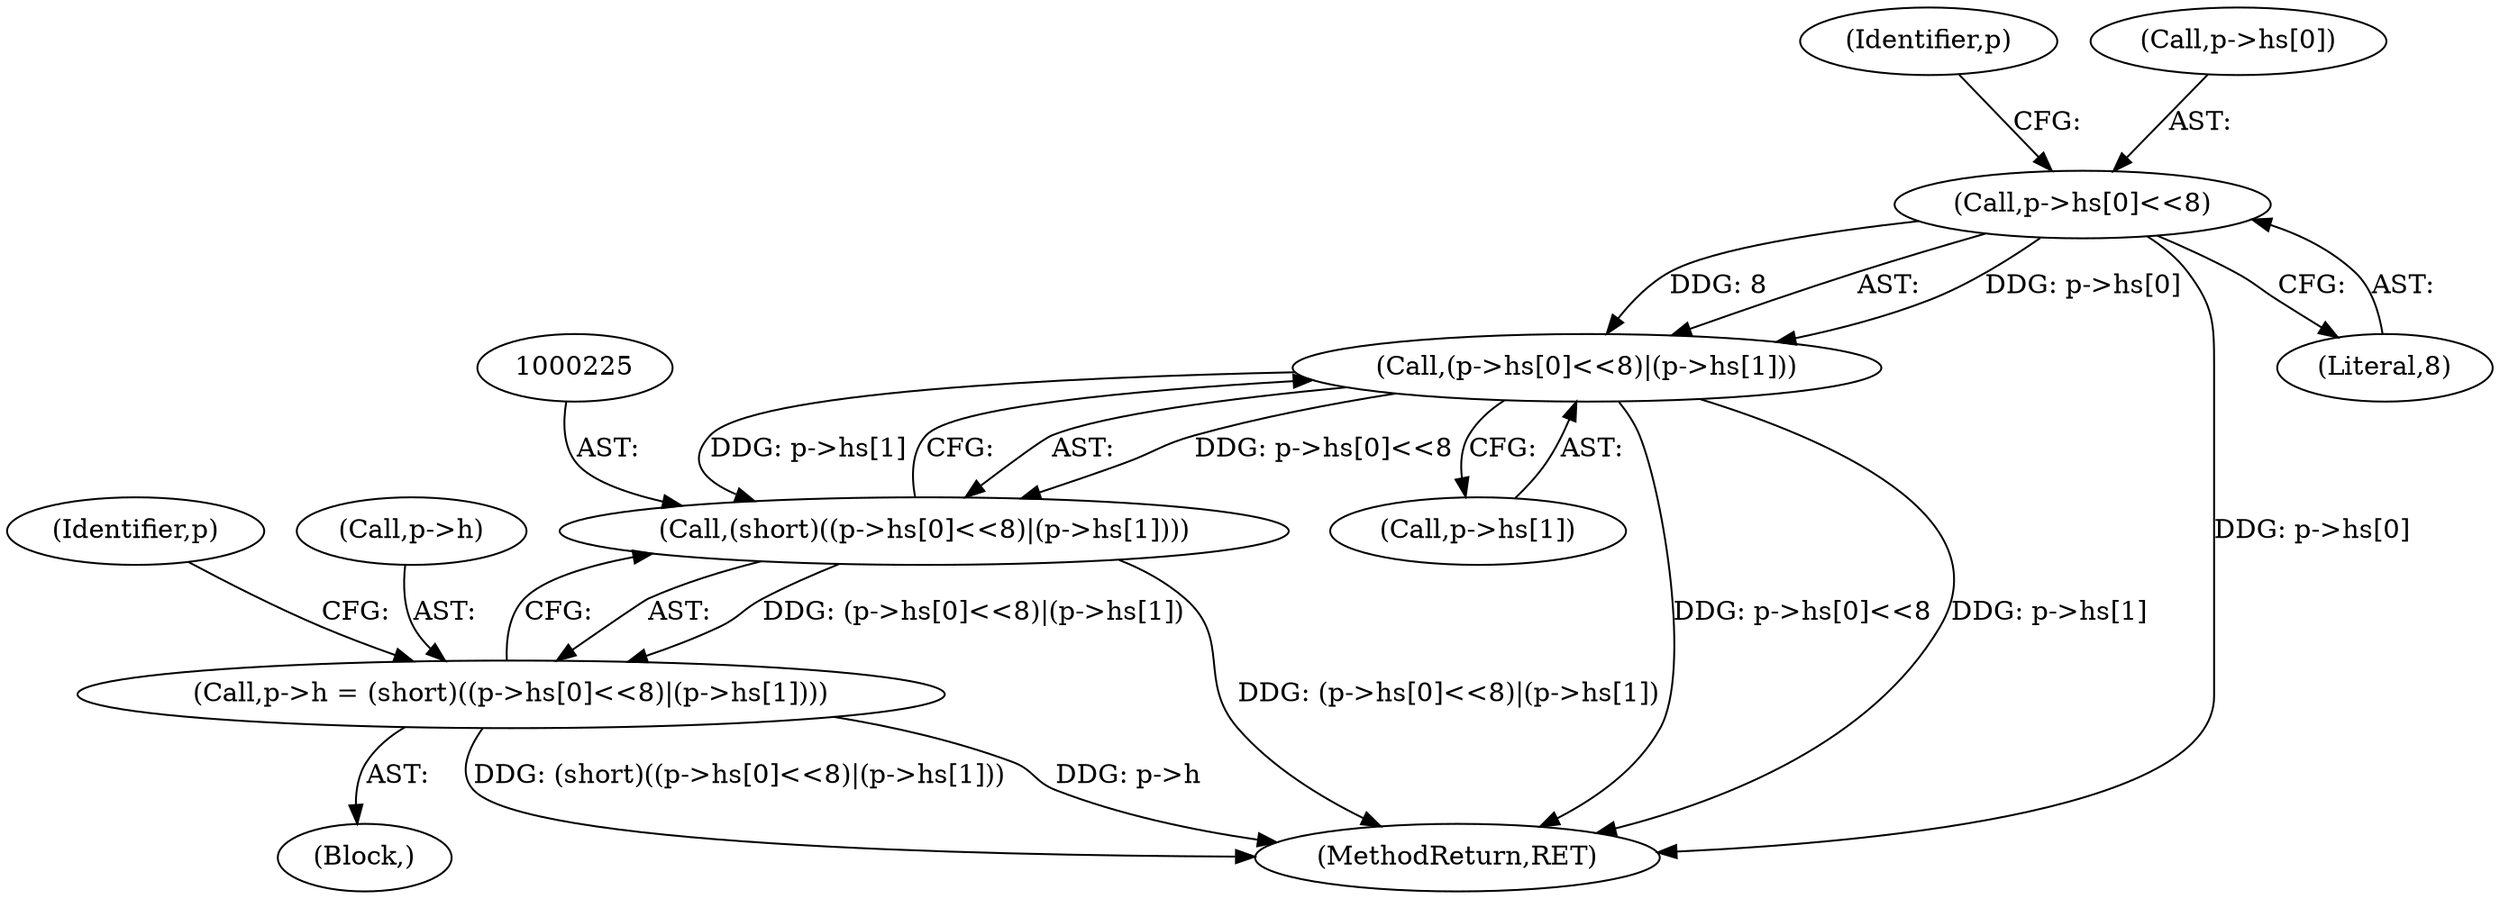 digraph "0_file_4a284c89d6ef11aca34da65da7d673050a5ea320_2@array" {
"1000226" [label="(Call,(p->hs[0]<<8)|(p->hs[1]))"];
"1000227" [label="(Call,p->hs[0]<<8)"];
"1000224" [label="(Call,(short)((p->hs[0]<<8)|(p->hs[1])))"];
"1000220" [label="(Call,p->h = (short)((p->hs[0]<<8)|(p->hs[1])))"];
"1000879" [label="(MethodReturn,RET)"];
"1000226" [label="(Call,(p->hs[0]<<8)|(p->hs[1]))"];
"1000233" [label="(Literal,8)"];
"1000236" [label="(Identifier,p)"];
"1000234" [label="(Call,p->hs[1])"];
"1000240" [label="(Identifier,p)"];
"1000228" [label="(Call,p->hs[0])"];
"1000224" [label="(Call,(short)((p->hs[0]<<8)|(p->hs[1])))"];
"1000220" [label="(Call,p->h = (short)((p->hs[0]<<8)|(p->hs[1])))"];
"1000221" [label="(Call,p->h)"];
"1000119" [label="(Block,)"];
"1000227" [label="(Call,p->hs[0]<<8)"];
"1000226" -> "1000224"  [label="AST: "];
"1000226" -> "1000234"  [label="CFG: "];
"1000227" -> "1000226"  [label="AST: "];
"1000234" -> "1000226"  [label="AST: "];
"1000224" -> "1000226"  [label="CFG: "];
"1000226" -> "1000879"  [label="DDG: p->hs[0]<<8"];
"1000226" -> "1000879"  [label="DDG: p->hs[1]"];
"1000226" -> "1000224"  [label="DDG: p->hs[0]<<8"];
"1000226" -> "1000224"  [label="DDG: p->hs[1]"];
"1000227" -> "1000226"  [label="DDG: p->hs[0]"];
"1000227" -> "1000226"  [label="DDG: 8"];
"1000227" -> "1000233"  [label="CFG: "];
"1000228" -> "1000227"  [label="AST: "];
"1000233" -> "1000227"  [label="AST: "];
"1000236" -> "1000227"  [label="CFG: "];
"1000227" -> "1000879"  [label="DDG: p->hs[0]"];
"1000224" -> "1000220"  [label="AST: "];
"1000225" -> "1000224"  [label="AST: "];
"1000220" -> "1000224"  [label="CFG: "];
"1000224" -> "1000879"  [label="DDG: (p->hs[0]<<8)|(p->hs[1])"];
"1000224" -> "1000220"  [label="DDG: (p->hs[0]<<8)|(p->hs[1])"];
"1000220" -> "1000119"  [label="AST: "];
"1000221" -> "1000220"  [label="AST: "];
"1000240" -> "1000220"  [label="CFG: "];
"1000220" -> "1000879"  [label="DDG: p->h"];
"1000220" -> "1000879"  [label="DDG: (short)((p->hs[0]<<8)|(p->hs[1]))"];
}
